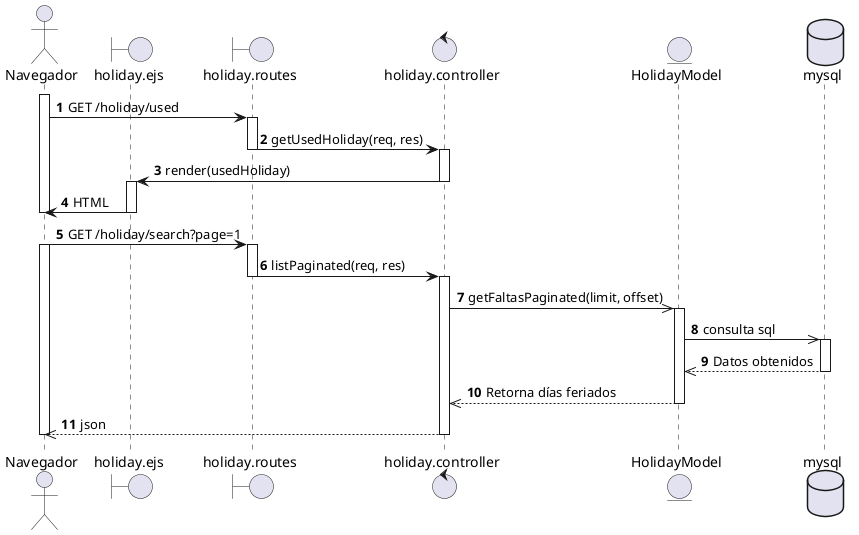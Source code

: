 @startuml
actor Navegador
boundary holiday.ejs
boundary holiday.routes
control holiday.controller
entity HolidayModel
database mysql

autonumber
' Inicio del flujo
activate Navegador
Navegador -> holiday.routes : GET /holiday/used
activate holiday.routes

holiday.routes -> holiday.controller : getUsedHoliday(req, res)
deactivate holiday.routes
activate holiday.controller

' Se renderiza la vista de días feriados
holiday.controller -> holiday.ejs : render(usedHoliday)
deactivate holiday.controller
activate holiday.ejs
holiday.ejs -> Navegador : HTML
deactivate Navegador
deactivate holiday.ejs


' Cargar los días feriados con paginación

Navegador -> holiday.routes : GET /holiday/search?page=1
activate Navegador
activate holiday.routes

holiday.routes -> holiday.controller : listPaginated(req, res)
deactivate holiday.routes
activate holiday.controller

holiday.controller ->> HolidayModel : getFaltasPaginated(limit, offset)
activate HolidayModel

HolidayModel ->> mysql : consulta sql
activate mysql
mysql -->> HolidayModel : Datos obtenidos
deactivate mysql

HolidayModel -->> holiday.controller : Retorna días feriados
deactivate HolidayModel


holiday.controller -->> Navegador : json
deactivate holiday.controller
deactivate Navegador


@enduml

